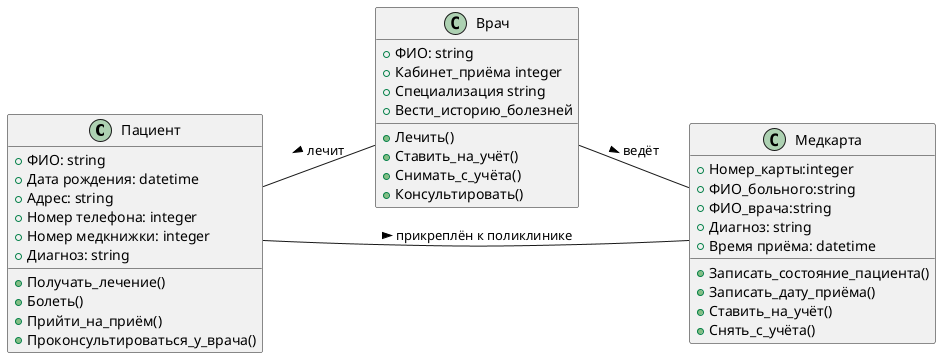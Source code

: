 @startuml "Поликлиника - классы"
left to right direction
class Пациент{
    +ФИО: string
    +Дата рождения: datetime
    +Адрес: string
    +Номер телефона: integer
    +Номер медкнижки: integer
    +Диагноз: string
    +Получать_лечение()
    +Болеть()
    +Прийти_на_приём()
    +Проконсультироваться_у_врача()
}

class Врач{
    +ФИО: string
    +Кабинет_приёма integer
    +Специализация string
    +Лечить()
    +Ставить_на_учёт()
    +Снимать_с_учёта()
    +Вести_историю_болезней
    +Консультировать()
}

class Медкарта{
    +Номер_карты:integer
    +ФИО_больного:string
    +ФИО_врача:string
    +Диагноз: string
    +Время приёма: datetime
    +Записать_состояние_пациента()
    +Записать_дату_приёма()
    +Ставить_на_учёт()
    +Снять_с_учёта()
}

Пациент -- Медкарта: > прикреплён к поликлинике
Врач -- Медкарта: ведёт > 
Пациент -- Врач: < лечит
@enduml
